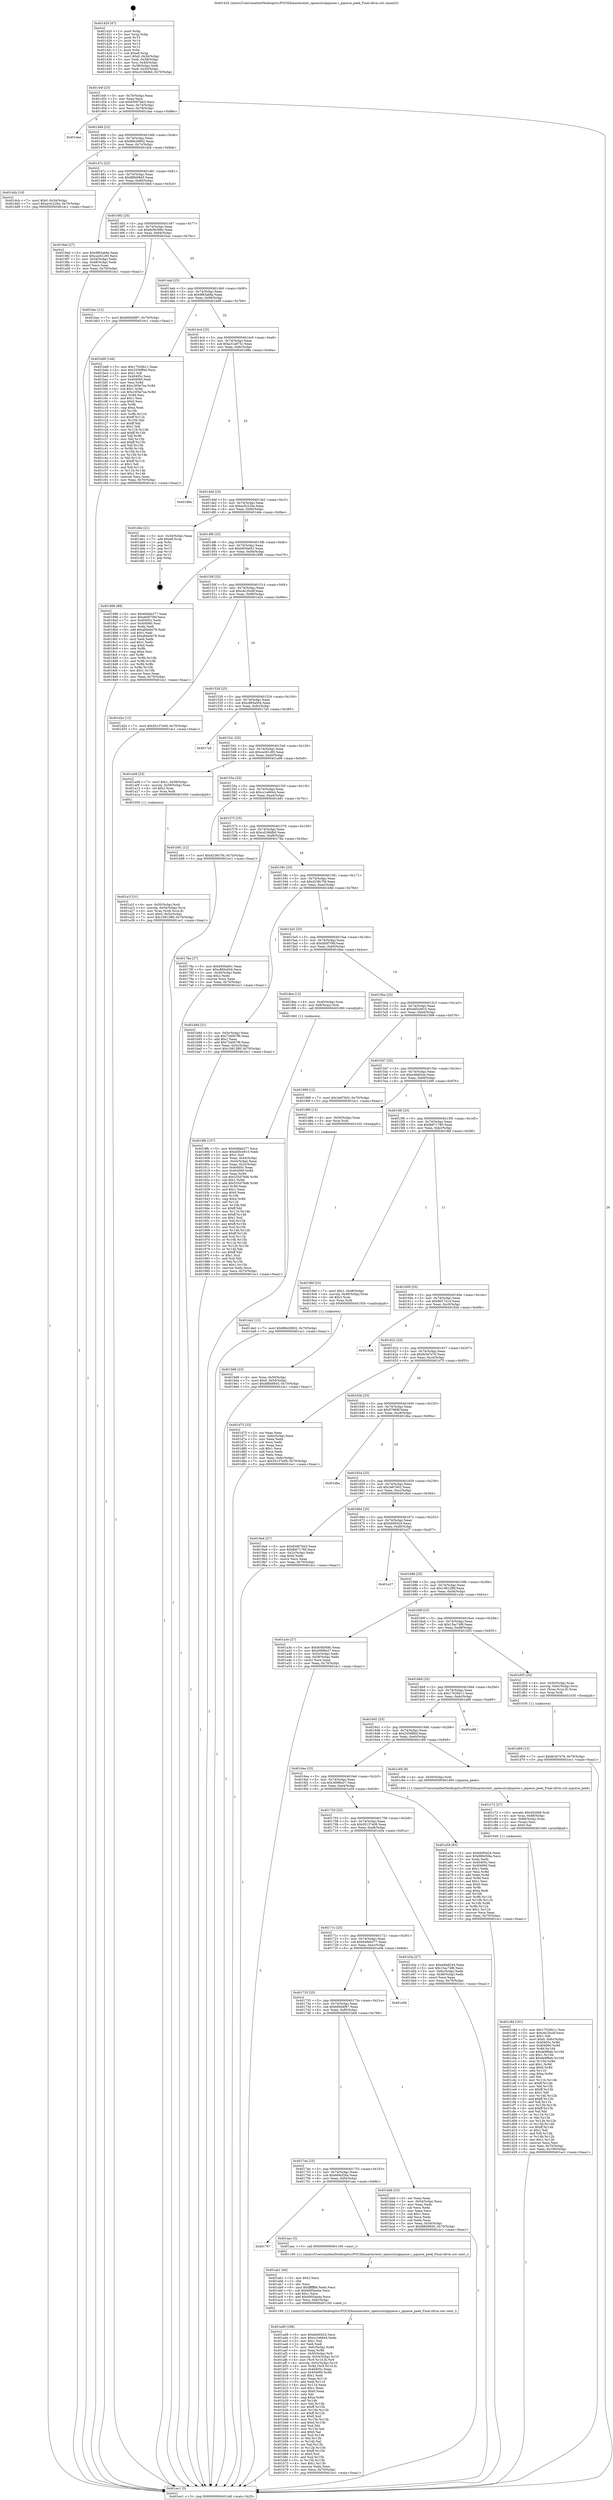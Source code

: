 digraph "0x401420" {
  label = "0x401420 (/mnt/c/Users/mathe/Desktop/tcc/POCII/binaries/extr_opensslsslpqueue.c_pqueue_peek_Final-ollvm.out::main(0))"
  labelloc = "t"
  node[shape=record]

  Entry [label="",width=0.3,height=0.3,shape=circle,fillcolor=black,style=filled]
  "0x40144f" [label="{
     0x40144f [23]\l
     | [instrs]\l
     &nbsp;&nbsp;0x40144f \<+3\>: mov -0x70(%rbp),%eax\l
     &nbsp;&nbsp;0x401452 \<+2\>: mov %eax,%ecx\l
     &nbsp;&nbsp;0x401454 \<+6\>: sub $0x83067bb3,%ecx\l
     &nbsp;&nbsp;0x40145a \<+3\>: mov %eax,-0x74(%rbp)\l
     &nbsp;&nbsp;0x40145d \<+3\>: mov %ecx,-0x78(%rbp)\l
     &nbsp;&nbsp;0x401460 \<+6\>: je 0000000000401dae \<main+0x98e\>\l
  }"]
  "0x401dae" [label="{
     0x401dae\l
  }", style=dashed]
  "0x401466" [label="{
     0x401466 [22]\l
     | [instrs]\l
     &nbsp;&nbsp;0x401466 \<+5\>: jmp 000000000040146b \<main+0x4b\>\l
     &nbsp;&nbsp;0x40146b \<+3\>: mov -0x74(%rbp),%eax\l
     &nbsp;&nbsp;0x40146e \<+5\>: sub $0x86b29602,%eax\l
     &nbsp;&nbsp;0x401473 \<+3\>: mov %eax,-0x7c(%rbp)\l
     &nbsp;&nbsp;0x401476 \<+6\>: je 0000000000401dcb \<main+0x9ab\>\l
  }"]
  Exit [label="",width=0.3,height=0.3,shape=circle,fillcolor=black,style=filled,peripheries=2]
  "0x401dcb" [label="{
     0x401dcb [19]\l
     | [instrs]\l
     &nbsp;&nbsp;0x401dcb \<+7\>: movl $0x0,-0x34(%rbp)\l
     &nbsp;&nbsp;0x401dd2 \<+7\>: movl $0xac0c226a,-0x70(%rbp)\l
     &nbsp;&nbsp;0x401dd9 \<+5\>: jmp 0000000000401ec1 \<main+0xaa1\>\l
  }"]
  "0x40147c" [label="{
     0x40147c [22]\l
     | [instrs]\l
     &nbsp;&nbsp;0x40147c \<+5\>: jmp 0000000000401481 \<main+0x61\>\l
     &nbsp;&nbsp;0x401481 \<+3\>: mov -0x74(%rbp),%eax\l
     &nbsp;&nbsp;0x401484 \<+5\>: sub $0x8f849845,%eax\l
     &nbsp;&nbsp;0x401489 \<+3\>: mov %eax,-0x80(%rbp)\l
     &nbsp;&nbsp;0x40148c \<+6\>: je 00000000004019ed \<main+0x5cd\>\l
  }"]
  "0x401da2" [label="{
     0x401da2 [12]\l
     | [instrs]\l
     &nbsp;&nbsp;0x401da2 \<+7\>: movl $0x86b29602,-0x70(%rbp)\l
     &nbsp;&nbsp;0x401da9 \<+5\>: jmp 0000000000401ec1 \<main+0xaa1\>\l
  }"]
  "0x4019ed" [label="{
     0x4019ed [27]\l
     | [instrs]\l
     &nbsp;&nbsp;0x4019ed \<+5\>: mov $0x9f83ab8a,%eax\l
     &nbsp;&nbsp;0x4019f2 \<+5\>: mov $0xca261c85,%ecx\l
     &nbsp;&nbsp;0x4019f7 \<+3\>: mov -0x54(%rbp),%edx\l
     &nbsp;&nbsp;0x4019fa \<+3\>: cmp -0x48(%rbp),%edx\l
     &nbsp;&nbsp;0x4019fd \<+3\>: cmovl %ecx,%eax\l
     &nbsp;&nbsp;0x401a00 \<+3\>: mov %eax,-0x70(%rbp)\l
     &nbsp;&nbsp;0x401a03 \<+5\>: jmp 0000000000401ec1 \<main+0xaa1\>\l
  }"]
  "0x401492" [label="{
     0x401492 [25]\l
     | [instrs]\l
     &nbsp;&nbsp;0x401492 \<+5\>: jmp 0000000000401497 \<main+0x77\>\l
     &nbsp;&nbsp;0x401497 \<+3\>: mov -0x74(%rbp),%eax\l
     &nbsp;&nbsp;0x40149a \<+5\>: sub $0x9c0b568c,%eax\l
     &nbsp;&nbsp;0x40149f \<+6\>: mov %eax,-0x84(%rbp)\l
     &nbsp;&nbsp;0x4014a5 \<+6\>: je 0000000000401bac \<main+0x78c\>\l
  }"]
  "0x401d69" [label="{
     0x401d69 [12]\l
     | [instrs]\l
     &nbsp;&nbsp;0x401d69 \<+7\>: movl $0xfe3d7e76,-0x70(%rbp)\l
     &nbsp;&nbsp;0x401d70 \<+5\>: jmp 0000000000401ec1 \<main+0xaa1\>\l
  }"]
  "0x401bac" [label="{
     0x401bac [12]\l
     | [instrs]\l
     &nbsp;&nbsp;0x401bac \<+7\>: movl $0x660d4f97,-0x70(%rbp)\l
     &nbsp;&nbsp;0x401bb3 \<+5\>: jmp 0000000000401ec1 \<main+0xaa1\>\l
  }"]
  "0x4014ab" [label="{
     0x4014ab [25]\l
     | [instrs]\l
     &nbsp;&nbsp;0x4014ab \<+5\>: jmp 00000000004014b0 \<main+0x90\>\l
     &nbsp;&nbsp;0x4014b0 \<+3\>: mov -0x74(%rbp),%eax\l
     &nbsp;&nbsp;0x4014b3 \<+5\>: sub $0x9f83ab8a,%eax\l
     &nbsp;&nbsp;0x4014b8 \<+6\>: mov %eax,-0x88(%rbp)\l
     &nbsp;&nbsp;0x4014be \<+6\>: je 0000000000401bd9 \<main+0x7b9\>\l
  }"]
  "0x401c8d" [label="{
     0x401c8d [161]\l
     | [instrs]\l
     &nbsp;&nbsp;0x401c8d \<+5\>: mov $0x17026b11,%esi\l
     &nbsp;&nbsp;0x401c92 \<+5\>: mov $0xc6c20cdf,%ecx\l
     &nbsp;&nbsp;0x401c97 \<+2\>: mov $0x1,%dl\l
     &nbsp;&nbsp;0x401c99 \<+7\>: movl $0x0,-0x6c(%rbp)\l
     &nbsp;&nbsp;0x401ca0 \<+8\>: mov 0x40405c,%r8d\l
     &nbsp;&nbsp;0x401ca8 \<+8\>: mov 0x404060,%r9d\l
     &nbsp;&nbsp;0x401cb0 \<+3\>: mov %r8d,%r10d\l
     &nbsp;&nbsp;0x401cb3 \<+7\>: sub $0xde9f9ab,%r10d\l
     &nbsp;&nbsp;0x401cba \<+4\>: sub $0x1,%r10d\l
     &nbsp;&nbsp;0x401cbe \<+7\>: add $0xde9f9ab,%r10d\l
     &nbsp;&nbsp;0x401cc5 \<+4\>: imul %r10d,%r8d\l
     &nbsp;&nbsp;0x401cc9 \<+4\>: and $0x1,%r8d\l
     &nbsp;&nbsp;0x401ccd \<+4\>: cmp $0x0,%r8d\l
     &nbsp;&nbsp;0x401cd1 \<+4\>: sete %r11b\l
     &nbsp;&nbsp;0x401cd5 \<+4\>: cmp $0xa,%r9d\l
     &nbsp;&nbsp;0x401cd9 \<+3\>: setl %bl\l
     &nbsp;&nbsp;0x401cdc \<+3\>: mov %r11b,%r14b\l
     &nbsp;&nbsp;0x401cdf \<+4\>: xor $0xff,%r14b\l
     &nbsp;&nbsp;0x401ce3 \<+3\>: mov %bl,%r15b\l
     &nbsp;&nbsp;0x401ce6 \<+4\>: xor $0xff,%r15b\l
     &nbsp;&nbsp;0x401cea \<+3\>: xor $0x1,%dl\l
     &nbsp;&nbsp;0x401ced \<+3\>: mov %r14b,%r12b\l
     &nbsp;&nbsp;0x401cf0 \<+4\>: and $0xff,%r12b\l
     &nbsp;&nbsp;0x401cf4 \<+3\>: and %dl,%r11b\l
     &nbsp;&nbsp;0x401cf7 \<+3\>: mov %r15b,%r13b\l
     &nbsp;&nbsp;0x401cfa \<+4\>: and $0xff,%r13b\l
     &nbsp;&nbsp;0x401cfe \<+2\>: and %dl,%bl\l
     &nbsp;&nbsp;0x401d00 \<+3\>: or %r11b,%r12b\l
     &nbsp;&nbsp;0x401d03 \<+3\>: or %bl,%r13b\l
     &nbsp;&nbsp;0x401d06 \<+3\>: xor %r13b,%r12b\l
     &nbsp;&nbsp;0x401d09 \<+3\>: or %r15b,%r14b\l
     &nbsp;&nbsp;0x401d0c \<+4\>: xor $0xff,%r14b\l
     &nbsp;&nbsp;0x401d10 \<+3\>: or $0x1,%dl\l
     &nbsp;&nbsp;0x401d13 \<+3\>: and %dl,%r14b\l
     &nbsp;&nbsp;0x401d16 \<+3\>: or %r14b,%r12b\l
     &nbsp;&nbsp;0x401d19 \<+4\>: test $0x1,%r12b\l
     &nbsp;&nbsp;0x401d1d \<+3\>: cmovne %ecx,%esi\l
     &nbsp;&nbsp;0x401d20 \<+3\>: mov %esi,-0x70(%rbp)\l
     &nbsp;&nbsp;0x401d23 \<+6\>: mov %eax,-0x100(%rbp)\l
     &nbsp;&nbsp;0x401d29 \<+5\>: jmp 0000000000401ec1 \<main+0xaa1\>\l
  }"]
  "0x401bd9" [label="{
     0x401bd9 [144]\l
     | [instrs]\l
     &nbsp;&nbsp;0x401bd9 \<+5\>: mov $0x17026b11,%eax\l
     &nbsp;&nbsp;0x401bde \<+5\>: mov $0x2556ff4d,%ecx\l
     &nbsp;&nbsp;0x401be3 \<+2\>: mov $0x1,%dl\l
     &nbsp;&nbsp;0x401be5 \<+7\>: mov 0x40405c,%esi\l
     &nbsp;&nbsp;0x401bec \<+7\>: mov 0x404060,%edi\l
     &nbsp;&nbsp;0x401bf3 \<+3\>: mov %esi,%r8d\l
     &nbsp;&nbsp;0x401bf6 \<+7\>: add $0xc305e7ea,%r8d\l
     &nbsp;&nbsp;0x401bfd \<+4\>: sub $0x1,%r8d\l
     &nbsp;&nbsp;0x401c01 \<+7\>: sub $0xc305e7ea,%r8d\l
     &nbsp;&nbsp;0x401c08 \<+4\>: imul %r8d,%esi\l
     &nbsp;&nbsp;0x401c0c \<+3\>: and $0x1,%esi\l
     &nbsp;&nbsp;0x401c0f \<+3\>: cmp $0x0,%esi\l
     &nbsp;&nbsp;0x401c12 \<+4\>: sete %r9b\l
     &nbsp;&nbsp;0x401c16 \<+3\>: cmp $0xa,%edi\l
     &nbsp;&nbsp;0x401c19 \<+4\>: setl %r10b\l
     &nbsp;&nbsp;0x401c1d \<+3\>: mov %r9b,%r11b\l
     &nbsp;&nbsp;0x401c20 \<+4\>: xor $0xff,%r11b\l
     &nbsp;&nbsp;0x401c24 \<+3\>: mov %r10b,%bl\l
     &nbsp;&nbsp;0x401c27 \<+3\>: xor $0xff,%bl\l
     &nbsp;&nbsp;0x401c2a \<+3\>: xor $0x1,%dl\l
     &nbsp;&nbsp;0x401c2d \<+3\>: mov %r11b,%r14b\l
     &nbsp;&nbsp;0x401c30 \<+4\>: and $0xff,%r14b\l
     &nbsp;&nbsp;0x401c34 \<+3\>: and %dl,%r9b\l
     &nbsp;&nbsp;0x401c37 \<+3\>: mov %bl,%r15b\l
     &nbsp;&nbsp;0x401c3a \<+4\>: and $0xff,%r15b\l
     &nbsp;&nbsp;0x401c3e \<+3\>: and %dl,%r10b\l
     &nbsp;&nbsp;0x401c41 \<+3\>: or %r9b,%r14b\l
     &nbsp;&nbsp;0x401c44 \<+3\>: or %r10b,%r15b\l
     &nbsp;&nbsp;0x401c47 \<+3\>: xor %r15b,%r14b\l
     &nbsp;&nbsp;0x401c4a \<+3\>: or %bl,%r11b\l
     &nbsp;&nbsp;0x401c4d \<+4\>: xor $0xff,%r11b\l
     &nbsp;&nbsp;0x401c51 \<+3\>: or $0x1,%dl\l
     &nbsp;&nbsp;0x401c54 \<+3\>: and %dl,%r11b\l
     &nbsp;&nbsp;0x401c57 \<+3\>: or %r11b,%r14b\l
     &nbsp;&nbsp;0x401c5a \<+4\>: test $0x1,%r14b\l
     &nbsp;&nbsp;0x401c5e \<+3\>: cmovne %ecx,%eax\l
     &nbsp;&nbsp;0x401c61 \<+3\>: mov %eax,-0x70(%rbp)\l
     &nbsp;&nbsp;0x401c64 \<+5\>: jmp 0000000000401ec1 \<main+0xaa1\>\l
  }"]
  "0x4014c4" [label="{
     0x4014c4 [25]\l
     | [instrs]\l
     &nbsp;&nbsp;0x4014c4 \<+5\>: jmp 00000000004014c9 \<main+0xa9\>\l
     &nbsp;&nbsp;0x4014c9 \<+3\>: mov -0x74(%rbp),%eax\l
     &nbsp;&nbsp;0x4014cc \<+5\>: sub $0xa31a873c,%eax\l
     &nbsp;&nbsp;0x4014d1 \<+6\>: mov %eax,-0x8c(%rbp)\l
     &nbsp;&nbsp;0x4014d7 \<+6\>: je 000000000040188a \<main+0x46a\>\l
  }"]
  "0x401c72" [label="{
     0x401c72 [27]\l
     | [instrs]\l
     &nbsp;&nbsp;0x401c72 \<+10\>: movabs $0x4020b6,%rdi\l
     &nbsp;&nbsp;0x401c7c \<+4\>: mov %rax,-0x68(%rbp)\l
     &nbsp;&nbsp;0x401c80 \<+4\>: mov -0x68(%rbp),%rax\l
     &nbsp;&nbsp;0x401c84 \<+2\>: mov (%rax),%esi\l
     &nbsp;&nbsp;0x401c86 \<+2\>: mov $0x0,%al\l
     &nbsp;&nbsp;0x401c88 \<+5\>: call 0000000000401040 \<printf@plt\>\l
     | [calls]\l
     &nbsp;&nbsp;0x401040 \{1\} (unknown)\l
  }"]
  "0x40188a" [label="{
     0x40188a\l
  }", style=dashed]
  "0x4014dd" [label="{
     0x4014dd [25]\l
     | [instrs]\l
     &nbsp;&nbsp;0x4014dd \<+5\>: jmp 00000000004014e2 \<main+0xc2\>\l
     &nbsp;&nbsp;0x4014e2 \<+3\>: mov -0x74(%rbp),%eax\l
     &nbsp;&nbsp;0x4014e5 \<+5\>: sub $0xac0c226a,%eax\l
     &nbsp;&nbsp;0x4014ea \<+6\>: mov %eax,-0x90(%rbp)\l
     &nbsp;&nbsp;0x4014f0 \<+6\>: je 0000000000401dde \<main+0x9be\>\l
  }"]
  "0x401ad9" [label="{
     0x401ad9 [168]\l
     | [instrs]\l
     &nbsp;&nbsp;0x401ad9 \<+5\>: mov $0xbb00424,%ecx\l
     &nbsp;&nbsp;0x401ade \<+5\>: mov $0xcc1e6644,%edx\l
     &nbsp;&nbsp;0x401ae3 \<+3\>: mov $0x1,%sil\l
     &nbsp;&nbsp;0x401ae6 \<+2\>: xor %edi,%edi\l
     &nbsp;&nbsp;0x401ae8 \<+7\>: mov -0xfc(%rbp),%r8d\l
     &nbsp;&nbsp;0x401aef \<+4\>: imul %eax,%r8d\l
     &nbsp;&nbsp;0x401af3 \<+4\>: mov -0x50(%rbp),%r9\l
     &nbsp;&nbsp;0x401af7 \<+4\>: movslq -0x54(%rbp),%r10\l
     &nbsp;&nbsp;0x401afb \<+4\>: mov (%r9,%r10,8),%r9\l
     &nbsp;&nbsp;0x401aff \<+4\>: movslq -0x5c(%rbp),%r10\l
     &nbsp;&nbsp;0x401b03 \<+4\>: mov %r8d,(%r9,%r10,4)\l
     &nbsp;&nbsp;0x401b07 \<+7\>: mov 0x40405c,%eax\l
     &nbsp;&nbsp;0x401b0e \<+8\>: mov 0x404060,%r8d\l
     &nbsp;&nbsp;0x401b16 \<+3\>: sub $0x1,%edi\l
     &nbsp;&nbsp;0x401b19 \<+3\>: mov %eax,%r11d\l
     &nbsp;&nbsp;0x401b1c \<+3\>: add %edi,%r11d\l
     &nbsp;&nbsp;0x401b1f \<+4\>: imul %r11d,%eax\l
     &nbsp;&nbsp;0x401b23 \<+3\>: and $0x1,%eax\l
     &nbsp;&nbsp;0x401b26 \<+3\>: cmp $0x0,%eax\l
     &nbsp;&nbsp;0x401b29 \<+3\>: sete %bl\l
     &nbsp;&nbsp;0x401b2c \<+4\>: cmp $0xa,%r8d\l
     &nbsp;&nbsp;0x401b30 \<+4\>: setl %r14b\l
     &nbsp;&nbsp;0x401b34 \<+3\>: mov %bl,%r15b\l
     &nbsp;&nbsp;0x401b37 \<+4\>: xor $0xff,%r15b\l
     &nbsp;&nbsp;0x401b3b \<+3\>: mov %r14b,%r12b\l
     &nbsp;&nbsp;0x401b3e \<+4\>: xor $0xff,%r12b\l
     &nbsp;&nbsp;0x401b42 \<+4\>: xor $0x0,%sil\l
     &nbsp;&nbsp;0x401b46 \<+3\>: mov %r15b,%r13b\l
     &nbsp;&nbsp;0x401b49 \<+4\>: and $0x0,%r13b\l
     &nbsp;&nbsp;0x401b4d \<+3\>: and %sil,%bl\l
     &nbsp;&nbsp;0x401b50 \<+3\>: mov %r12b,%al\l
     &nbsp;&nbsp;0x401b53 \<+2\>: and $0x0,%al\l
     &nbsp;&nbsp;0x401b55 \<+3\>: and %sil,%r14b\l
     &nbsp;&nbsp;0x401b58 \<+3\>: or %bl,%r13b\l
     &nbsp;&nbsp;0x401b5b \<+3\>: or %r14b,%al\l
     &nbsp;&nbsp;0x401b5e \<+3\>: xor %al,%r13b\l
     &nbsp;&nbsp;0x401b61 \<+3\>: or %r12b,%r15b\l
     &nbsp;&nbsp;0x401b64 \<+4\>: xor $0xff,%r15b\l
     &nbsp;&nbsp;0x401b68 \<+4\>: or $0x0,%sil\l
     &nbsp;&nbsp;0x401b6c \<+3\>: and %sil,%r15b\l
     &nbsp;&nbsp;0x401b6f \<+3\>: or %r15b,%r13b\l
     &nbsp;&nbsp;0x401b72 \<+4\>: test $0x1,%r13b\l
     &nbsp;&nbsp;0x401b76 \<+3\>: cmovne %edx,%ecx\l
     &nbsp;&nbsp;0x401b79 \<+3\>: mov %ecx,-0x70(%rbp)\l
     &nbsp;&nbsp;0x401b7c \<+5\>: jmp 0000000000401ec1 \<main+0xaa1\>\l
  }"]
  "0x401dde" [label="{
     0x401dde [21]\l
     | [instrs]\l
     &nbsp;&nbsp;0x401dde \<+3\>: mov -0x34(%rbp),%eax\l
     &nbsp;&nbsp;0x401de1 \<+7\>: add $0xe8,%rsp\l
     &nbsp;&nbsp;0x401de8 \<+1\>: pop %rbx\l
     &nbsp;&nbsp;0x401de9 \<+2\>: pop %r12\l
     &nbsp;&nbsp;0x401deb \<+2\>: pop %r13\l
     &nbsp;&nbsp;0x401ded \<+2\>: pop %r14\l
     &nbsp;&nbsp;0x401def \<+2\>: pop %r15\l
     &nbsp;&nbsp;0x401df1 \<+1\>: pop %rbp\l
     &nbsp;&nbsp;0x401df2 \<+1\>: ret\l
  }"]
  "0x4014f6" [label="{
     0x4014f6 [25]\l
     | [instrs]\l
     &nbsp;&nbsp;0x4014f6 \<+5\>: jmp 00000000004014fb \<main+0xdb\>\l
     &nbsp;&nbsp;0x4014fb \<+3\>: mov -0x74(%rbp),%eax\l
     &nbsp;&nbsp;0x4014fe \<+5\>: sub $0xb930af41,%eax\l
     &nbsp;&nbsp;0x401503 \<+6\>: mov %eax,-0x94(%rbp)\l
     &nbsp;&nbsp;0x401509 \<+6\>: je 0000000000401896 \<main+0x476\>\l
  }"]
  "0x401ab1" [label="{
     0x401ab1 [40]\l
     | [instrs]\l
     &nbsp;&nbsp;0x401ab1 \<+5\>: mov $0x2,%ecx\l
     &nbsp;&nbsp;0x401ab6 \<+1\>: cltd\l
     &nbsp;&nbsp;0x401ab7 \<+2\>: idiv %ecx\l
     &nbsp;&nbsp;0x401ab9 \<+6\>: imul $0xfffffffe,%edx,%ecx\l
     &nbsp;&nbsp;0x401abf \<+6\>: sub $0xb905aa4a,%ecx\l
     &nbsp;&nbsp;0x401ac5 \<+3\>: add $0x1,%ecx\l
     &nbsp;&nbsp;0x401ac8 \<+6\>: add $0xb905aa4a,%ecx\l
     &nbsp;&nbsp;0x401ace \<+6\>: mov %ecx,-0xfc(%rbp)\l
     &nbsp;&nbsp;0x401ad4 \<+5\>: call 0000000000401160 \<next_i\>\l
     | [calls]\l
     &nbsp;&nbsp;0x401160 \{1\} (/mnt/c/Users/mathe/Desktop/tcc/POCII/binaries/extr_opensslsslpqueue.c_pqueue_peek_Final-ollvm.out::next_i)\l
  }"]
  "0x401896" [label="{
     0x401896 [88]\l
     | [instrs]\l
     &nbsp;&nbsp;0x401896 \<+5\>: mov $0x646eb277,%eax\l
     &nbsp;&nbsp;0x40189b \<+5\>: mov $0xdb0f706f,%ecx\l
     &nbsp;&nbsp;0x4018a0 \<+7\>: mov 0x40405c,%edx\l
     &nbsp;&nbsp;0x4018a7 \<+7\>: mov 0x404060,%esi\l
     &nbsp;&nbsp;0x4018ae \<+2\>: mov %edx,%edi\l
     &nbsp;&nbsp;0x4018b0 \<+6\>: add $0xa84e0e78,%edi\l
     &nbsp;&nbsp;0x4018b6 \<+3\>: sub $0x1,%edi\l
     &nbsp;&nbsp;0x4018b9 \<+6\>: sub $0xa84e0e78,%edi\l
     &nbsp;&nbsp;0x4018bf \<+3\>: imul %edi,%edx\l
     &nbsp;&nbsp;0x4018c2 \<+3\>: and $0x1,%edx\l
     &nbsp;&nbsp;0x4018c5 \<+3\>: cmp $0x0,%edx\l
     &nbsp;&nbsp;0x4018c8 \<+4\>: sete %r8b\l
     &nbsp;&nbsp;0x4018cc \<+3\>: cmp $0xa,%esi\l
     &nbsp;&nbsp;0x4018cf \<+4\>: setl %r9b\l
     &nbsp;&nbsp;0x4018d3 \<+3\>: mov %r8b,%r10b\l
     &nbsp;&nbsp;0x4018d6 \<+3\>: and %r9b,%r10b\l
     &nbsp;&nbsp;0x4018d9 \<+3\>: xor %r9b,%r8b\l
     &nbsp;&nbsp;0x4018dc \<+3\>: or %r8b,%r10b\l
     &nbsp;&nbsp;0x4018df \<+4\>: test $0x1,%r10b\l
     &nbsp;&nbsp;0x4018e3 \<+3\>: cmovne %ecx,%eax\l
     &nbsp;&nbsp;0x4018e6 \<+3\>: mov %eax,-0x70(%rbp)\l
     &nbsp;&nbsp;0x4018e9 \<+5\>: jmp 0000000000401ec1 \<main+0xaa1\>\l
  }"]
  "0x40150f" [label="{
     0x40150f [25]\l
     | [instrs]\l
     &nbsp;&nbsp;0x40150f \<+5\>: jmp 0000000000401514 \<main+0xf4\>\l
     &nbsp;&nbsp;0x401514 \<+3\>: mov -0x74(%rbp),%eax\l
     &nbsp;&nbsp;0x401517 \<+5\>: sub $0xc6c20cdf,%eax\l
     &nbsp;&nbsp;0x40151c \<+6\>: mov %eax,-0x98(%rbp)\l
     &nbsp;&nbsp;0x401522 \<+6\>: je 0000000000401d2e \<main+0x90e\>\l
  }"]
  "0x401767" [label="{
     0x401767\l
  }", style=dashed]
  "0x401d2e" [label="{
     0x401d2e [12]\l
     | [instrs]\l
     &nbsp;&nbsp;0x401d2e \<+7\>: movl $0x50137e09,-0x70(%rbp)\l
     &nbsp;&nbsp;0x401d35 \<+5\>: jmp 0000000000401ec1 \<main+0xaa1\>\l
  }"]
  "0x401528" [label="{
     0x401528 [25]\l
     | [instrs]\l
     &nbsp;&nbsp;0x401528 \<+5\>: jmp 000000000040152d \<main+0x10d\>\l
     &nbsp;&nbsp;0x40152d \<+3\>: mov -0x74(%rbp),%eax\l
     &nbsp;&nbsp;0x401530 \<+5\>: sub $0xc885a504,%eax\l
     &nbsp;&nbsp;0x401535 \<+6\>: mov %eax,-0x9c(%rbp)\l
     &nbsp;&nbsp;0x40153b \<+6\>: je 00000000004017a5 \<main+0x385\>\l
  }"]
  "0x401aac" [label="{
     0x401aac [5]\l
     | [instrs]\l
     &nbsp;&nbsp;0x401aac \<+5\>: call 0000000000401160 \<next_i\>\l
     | [calls]\l
     &nbsp;&nbsp;0x401160 \{1\} (/mnt/c/Users/mathe/Desktop/tcc/POCII/binaries/extr_opensslsslpqueue.c_pqueue_peek_Final-ollvm.out::next_i)\l
  }"]
  "0x4017a5" [label="{
     0x4017a5\l
  }", style=dashed]
  "0x401541" [label="{
     0x401541 [25]\l
     | [instrs]\l
     &nbsp;&nbsp;0x401541 \<+5\>: jmp 0000000000401546 \<main+0x126\>\l
     &nbsp;&nbsp;0x401546 \<+3\>: mov -0x74(%rbp),%eax\l
     &nbsp;&nbsp;0x401549 \<+5\>: sub $0xca261c85,%eax\l
     &nbsp;&nbsp;0x40154e \<+6\>: mov %eax,-0xa0(%rbp)\l
     &nbsp;&nbsp;0x401554 \<+6\>: je 0000000000401a08 \<main+0x5e8\>\l
  }"]
  "0x40174e" [label="{
     0x40174e [25]\l
     | [instrs]\l
     &nbsp;&nbsp;0x40174e \<+5\>: jmp 0000000000401753 \<main+0x333\>\l
     &nbsp;&nbsp;0x401753 \<+3\>: mov -0x74(%rbp),%eax\l
     &nbsp;&nbsp;0x401756 \<+5\>: sub $0x669cf26a,%eax\l
     &nbsp;&nbsp;0x40175b \<+6\>: mov %eax,-0xf4(%rbp)\l
     &nbsp;&nbsp;0x401761 \<+6\>: je 0000000000401aac \<main+0x68c\>\l
  }"]
  "0x401a08" [label="{
     0x401a08 [23]\l
     | [instrs]\l
     &nbsp;&nbsp;0x401a08 \<+7\>: movl $0x1,-0x58(%rbp)\l
     &nbsp;&nbsp;0x401a0f \<+4\>: movslq -0x58(%rbp),%rax\l
     &nbsp;&nbsp;0x401a13 \<+4\>: shl $0x2,%rax\l
     &nbsp;&nbsp;0x401a17 \<+3\>: mov %rax,%rdi\l
     &nbsp;&nbsp;0x401a1a \<+5\>: call 0000000000401050 \<malloc@plt\>\l
     | [calls]\l
     &nbsp;&nbsp;0x401050 \{1\} (unknown)\l
  }"]
  "0x40155a" [label="{
     0x40155a [25]\l
     | [instrs]\l
     &nbsp;&nbsp;0x40155a \<+5\>: jmp 000000000040155f \<main+0x13f\>\l
     &nbsp;&nbsp;0x40155f \<+3\>: mov -0x74(%rbp),%eax\l
     &nbsp;&nbsp;0x401562 \<+5\>: sub $0xcc1e6644,%eax\l
     &nbsp;&nbsp;0x401567 \<+6\>: mov %eax,-0xa4(%rbp)\l
     &nbsp;&nbsp;0x40156d \<+6\>: je 0000000000401b81 \<main+0x761\>\l
  }"]
  "0x401bb8" [label="{
     0x401bb8 [33]\l
     | [instrs]\l
     &nbsp;&nbsp;0x401bb8 \<+2\>: xor %eax,%eax\l
     &nbsp;&nbsp;0x401bba \<+3\>: mov -0x54(%rbp),%ecx\l
     &nbsp;&nbsp;0x401bbd \<+2\>: mov %eax,%edx\l
     &nbsp;&nbsp;0x401bbf \<+2\>: sub %ecx,%edx\l
     &nbsp;&nbsp;0x401bc1 \<+2\>: mov %eax,%ecx\l
     &nbsp;&nbsp;0x401bc3 \<+3\>: sub $0x1,%ecx\l
     &nbsp;&nbsp;0x401bc6 \<+2\>: add %ecx,%edx\l
     &nbsp;&nbsp;0x401bc8 \<+2\>: sub %edx,%eax\l
     &nbsp;&nbsp;0x401bca \<+3\>: mov %eax,-0x54(%rbp)\l
     &nbsp;&nbsp;0x401bcd \<+7\>: movl $0x8f849845,-0x70(%rbp)\l
     &nbsp;&nbsp;0x401bd4 \<+5\>: jmp 0000000000401ec1 \<main+0xaa1\>\l
  }"]
  "0x401b81" [label="{
     0x401b81 [12]\l
     | [instrs]\l
     &nbsp;&nbsp;0x401b81 \<+7\>: movl $0xd238c7fd,-0x70(%rbp)\l
     &nbsp;&nbsp;0x401b88 \<+5\>: jmp 0000000000401ec1 \<main+0xaa1\>\l
  }"]
  "0x401573" [label="{
     0x401573 [25]\l
     | [instrs]\l
     &nbsp;&nbsp;0x401573 \<+5\>: jmp 0000000000401578 \<main+0x158\>\l
     &nbsp;&nbsp;0x401578 \<+3\>: mov -0x74(%rbp),%eax\l
     &nbsp;&nbsp;0x40157b \<+5\>: sub $0xcd19ddb0,%eax\l
     &nbsp;&nbsp;0x401580 \<+6\>: mov %eax,-0xa8(%rbp)\l
     &nbsp;&nbsp;0x401586 \<+6\>: je 000000000040178a \<main+0x36a\>\l
  }"]
  "0x401735" [label="{
     0x401735 [25]\l
     | [instrs]\l
     &nbsp;&nbsp;0x401735 \<+5\>: jmp 000000000040173a \<main+0x31a\>\l
     &nbsp;&nbsp;0x40173a \<+3\>: mov -0x74(%rbp),%eax\l
     &nbsp;&nbsp;0x40173d \<+5\>: sub $0x660d4f97,%eax\l
     &nbsp;&nbsp;0x401742 \<+6\>: mov %eax,-0xf0(%rbp)\l
     &nbsp;&nbsp;0x401748 \<+6\>: je 0000000000401bb8 \<main+0x798\>\l
  }"]
  "0x40178a" [label="{
     0x40178a [27]\l
     | [instrs]\l
     &nbsp;&nbsp;0x40178a \<+5\>: mov $0xb930af41,%eax\l
     &nbsp;&nbsp;0x40178f \<+5\>: mov $0xc885a504,%ecx\l
     &nbsp;&nbsp;0x401794 \<+3\>: mov -0x30(%rbp),%edx\l
     &nbsp;&nbsp;0x401797 \<+3\>: cmp $0x2,%edx\l
     &nbsp;&nbsp;0x40179a \<+3\>: cmovne %ecx,%eax\l
     &nbsp;&nbsp;0x40179d \<+3\>: mov %eax,-0x70(%rbp)\l
     &nbsp;&nbsp;0x4017a0 \<+5\>: jmp 0000000000401ec1 \<main+0xaa1\>\l
  }"]
  "0x40158c" [label="{
     0x40158c [25]\l
     | [instrs]\l
     &nbsp;&nbsp;0x40158c \<+5\>: jmp 0000000000401591 \<main+0x171\>\l
     &nbsp;&nbsp;0x401591 \<+3\>: mov -0x74(%rbp),%eax\l
     &nbsp;&nbsp;0x401594 \<+5\>: sub $0xd238c7fd,%eax\l
     &nbsp;&nbsp;0x401599 \<+6\>: mov %eax,-0xac(%rbp)\l
     &nbsp;&nbsp;0x40159f \<+6\>: je 0000000000401b8d \<main+0x76d\>\l
  }"]
  "0x401ec1" [label="{
     0x401ec1 [5]\l
     | [instrs]\l
     &nbsp;&nbsp;0x401ec1 \<+5\>: jmp 000000000040144f \<main+0x2f\>\l
  }"]
  "0x401420" [label="{
     0x401420 [47]\l
     | [instrs]\l
     &nbsp;&nbsp;0x401420 \<+1\>: push %rbp\l
     &nbsp;&nbsp;0x401421 \<+3\>: mov %rsp,%rbp\l
     &nbsp;&nbsp;0x401424 \<+2\>: push %r15\l
     &nbsp;&nbsp;0x401426 \<+2\>: push %r14\l
     &nbsp;&nbsp;0x401428 \<+2\>: push %r13\l
     &nbsp;&nbsp;0x40142a \<+2\>: push %r12\l
     &nbsp;&nbsp;0x40142c \<+1\>: push %rbx\l
     &nbsp;&nbsp;0x40142d \<+7\>: sub $0xe8,%rsp\l
     &nbsp;&nbsp;0x401434 \<+7\>: movl $0x0,-0x34(%rbp)\l
     &nbsp;&nbsp;0x40143b \<+3\>: mov %edi,-0x38(%rbp)\l
     &nbsp;&nbsp;0x40143e \<+4\>: mov %rsi,-0x40(%rbp)\l
     &nbsp;&nbsp;0x401442 \<+3\>: mov -0x38(%rbp),%edi\l
     &nbsp;&nbsp;0x401445 \<+3\>: mov %edi,-0x30(%rbp)\l
     &nbsp;&nbsp;0x401448 \<+7\>: movl $0xcd19ddb0,-0x70(%rbp)\l
  }"]
  "0x401e0b" [label="{
     0x401e0b\l
  }", style=dashed]
  "0x401b8d" [label="{
     0x401b8d [31]\l
     | [instrs]\l
     &nbsp;&nbsp;0x401b8d \<+3\>: mov -0x5c(%rbp),%eax\l
     &nbsp;&nbsp;0x401b90 \<+5\>: sub $0x7240b7f6,%eax\l
     &nbsp;&nbsp;0x401b95 \<+3\>: add $0x1,%eax\l
     &nbsp;&nbsp;0x401b98 \<+5\>: add $0x7240b7f6,%eax\l
     &nbsp;&nbsp;0x401b9d \<+3\>: mov %eax,-0x5c(%rbp)\l
     &nbsp;&nbsp;0x401ba0 \<+7\>: movl $0x10812f6f,-0x70(%rbp)\l
     &nbsp;&nbsp;0x401ba7 \<+5\>: jmp 0000000000401ec1 \<main+0xaa1\>\l
  }"]
  "0x4015a5" [label="{
     0x4015a5 [25]\l
     | [instrs]\l
     &nbsp;&nbsp;0x4015a5 \<+5\>: jmp 00000000004015aa \<main+0x18a\>\l
     &nbsp;&nbsp;0x4015aa \<+3\>: mov -0x74(%rbp),%eax\l
     &nbsp;&nbsp;0x4015ad \<+5\>: sub $0xdb0f706f,%eax\l
     &nbsp;&nbsp;0x4015b2 \<+6\>: mov %eax,-0xb0(%rbp)\l
     &nbsp;&nbsp;0x4015b8 \<+6\>: je 00000000004018ee \<main+0x4ce\>\l
  }"]
  "0x40171c" [label="{
     0x40171c [25]\l
     | [instrs]\l
     &nbsp;&nbsp;0x40171c \<+5\>: jmp 0000000000401721 \<main+0x301\>\l
     &nbsp;&nbsp;0x401721 \<+3\>: mov -0x74(%rbp),%eax\l
     &nbsp;&nbsp;0x401724 \<+5\>: sub $0x646eb277,%eax\l
     &nbsp;&nbsp;0x401729 \<+6\>: mov %eax,-0xec(%rbp)\l
     &nbsp;&nbsp;0x40172f \<+6\>: je 0000000000401e0b \<main+0x9eb\>\l
  }"]
  "0x4018ee" [label="{
     0x4018ee [13]\l
     | [instrs]\l
     &nbsp;&nbsp;0x4018ee \<+4\>: mov -0x40(%rbp),%rax\l
     &nbsp;&nbsp;0x4018f2 \<+4\>: mov 0x8(%rax),%rdi\l
     &nbsp;&nbsp;0x4018f6 \<+5\>: call 0000000000401060 \<atoi@plt\>\l
     | [calls]\l
     &nbsp;&nbsp;0x401060 \{1\} (unknown)\l
  }"]
  "0x4015be" [label="{
     0x4015be [25]\l
     | [instrs]\l
     &nbsp;&nbsp;0x4015be \<+5\>: jmp 00000000004015c3 \<main+0x1a3\>\l
     &nbsp;&nbsp;0x4015c3 \<+3\>: mov -0x74(%rbp),%eax\l
     &nbsp;&nbsp;0x4015c6 \<+5\>: sub $0xdd5ce910,%eax\l
     &nbsp;&nbsp;0x4015cb \<+6\>: mov %eax,-0xb4(%rbp)\l
     &nbsp;&nbsp;0x4015d1 \<+6\>: je 0000000000401998 \<main+0x578\>\l
  }"]
  "0x4018fb" [label="{
     0x4018fb [157]\l
     | [instrs]\l
     &nbsp;&nbsp;0x4018fb \<+5\>: mov $0x646eb277,%ecx\l
     &nbsp;&nbsp;0x401900 \<+5\>: mov $0xdd5ce910,%edx\l
     &nbsp;&nbsp;0x401905 \<+3\>: mov $0x1,%sil\l
     &nbsp;&nbsp;0x401908 \<+3\>: mov %eax,-0x44(%rbp)\l
     &nbsp;&nbsp;0x40190b \<+3\>: mov -0x44(%rbp),%eax\l
     &nbsp;&nbsp;0x40190e \<+3\>: mov %eax,-0x2c(%rbp)\l
     &nbsp;&nbsp;0x401911 \<+7\>: mov 0x40405c,%eax\l
     &nbsp;&nbsp;0x401918 \<+8\>: mov 0x404060,%r8d\l
     &nbsp;&nbsp;0x401920 \<+3\>: mov %eax,%r9d\l
     &nbsp;&nbsp;0x401923 \<+7\>: sub $0x535d76d6,%r9d\l
     &nbsp;&nbsp;0x40192a \<+4\>: sub $0x1,%r9d\l
     &nbsp;&nbsp;0x40192e \<+7\>: add $0x535d76d6,%r9d\l
     &nbsp;&nbsp;0x401935 \<+4\>: imul %r9d,%eax\l
     &nbsp;&nbsp;0x401939 \<+3\>: and $0x1,%eax\l
     &nbsp;&nbsp;0x40193c \<+3\>: cmp $0x0,%eax\l
     &nbsp;&nbsp;0x40193f \<+4\>: sete %r10b\l
     &nbsp;&nbsp;0x401943 \<+4\>: cmp $0xa,%r8d\l
     &nbsp;&nbsp;0x401947 \<+4\>: setl %r11b\l
     &nbsp;&nbsp;0x40194b \<+3\>: mov %r10b,%bl\l
     &nbsp;&nbsp;0x40194e \<+3\>: xor $0xff,%bl\l
     &nbsp;&nbsp;0x401951 \<+3\>: mov %r11b,%r14b\l
     &nbsp;&nbsp;0x401954 \<+4\>: xor $0xff,%r14b\l
     &nbsp;&nbsp;0x401958 \<+4\>: xor $0x1,%sil\l
     &nbsp;&nbsp;0x40195c \<+3\>: mov %bl,%r15b\l
     &nbsp;&nbsp;0x40195f \<+4\>: and $0xff,%r15b\l
     &nbsp;&nbsp;0x401963 \<+3\>: and %sil,%r10b\l
     &nbsp;&nbsp;0x401966 \<+3\>: mov %r14b,%r12b\l
     &nbsp;&nbsp;0x401969 \<+4\>: and $0xff,%r12b\l
     &nbsp;&nbsp;0x40196d \<+3\>: and %sil,%r11b\l
     &nbsp;&nbsp;0x401970 \<+3\>: or %r10b,%r15b\l
     &nbsp;&nbsp;0x401973 \<+3\>: or %r11b,%r12b\l
     &nbsp;&nbsp;0x401976 \<+3\>: xor %r12b,%r15b\l
     &nbsp;&nbsp;0x401979 \<+3\>: or %r14b,%bl\l
     &nbsp;&nbsp;0x40197c \<+3\>: xor $0xff,%bl\l
     &nbsp;&nbsp;0x40197f \<+4\>: or $0x1,%sil\l
     &nbsp;&nbsp;0x401983 \<+3\>: and %sil,%bl\l
     &nbsp;&nbsp;0x401986 \<+3\>: or %bl,%r15b\l
     &nbsp;&nbsp;0x401989 \<+4\>: test $0x1,%r15b\l
     &nbsp;&nbsp;0x40198d \<+3\>: cmovne %edx,%ecx\l
     &nbsp;&nbsp;0x401990 \<+3\>: mov %ecx,-0x70(%rbp)\l
     &nbsp;&nbsp;0x401993 \<+5\>: jmp 0000000000401ec1 \<main+0xaa1\>\l
  }"]
  "0x401d3a" [label="{
     0x401d3a [27]\l
     | [instrs]\l
     &nbsp;&nbsp;0x401d3a \<+5\>: mov $0xe4fa8244,%eax\l
     &nbsp;&nbsp;0x401d3f \<+5\>: mov $0x15ac74f6,%ecx\l
     &nbsp;&nbsp;0x401d44 \<+3\>: mov -0x6c(%rbp),%edx\l
     &nbsp;&nbsp;0x401d47 \<+3\>: cmp -0x48(%rbp),%edx\l
     &nbsp;&nbsp;0x401d4a \<+3\>: cmovl %ecx,%eax\l
     &nbsp;&nbsp;0x401d4d \<+3\>: mov %eax,-0x70(%rbp)\l
     &nbsp;&nbsp;0x401d50 \<+5\>: jmp 0000000000401ec1 \<main+0xaa1\>\l
  }"]
  "0x401998" [label="{
     0x401998 [12]\l
     | [instrs]\l
     &nbsp;&nbsp;0x401998 \<+7\>: movl $0x3e67602,-0x70(%rbp)\l
     &nbsp;&nbsp;0x40199f \<+5\>: jmp 0000000000401ec1 \<main+0xaa1\>\l
  }"]
  "0x4015d7" [label="{
     0x4015d7 [25]\l
     | [instrs]\l
     &nbsp;&nbsp;0x4015d7 \<+5\>: jmp 00000000004015dc \<main+0x1bc\>\l
     &nbsp;&nbsp;0x4015dc \<+3\>: mov -0x74(%rbp),%eax\l
     &nbsp;&nbsp;0x4015df \<+5\>: sub $0xe4fa8244,%eax\l
     &nbsp;&nbsp;0x4015e4 \<+6\>: mov %eax,-0xb8(%rbp)\l
     &nbsp;&nbsp;0x4015ea \<+6\>: je 0000000000401d96 \<main+0x976\>\l
  }"]
  "0x401703" [label="{
     0x401703 [25]\l
     | [instrs]\l
     &nbsp;&nbsp;0x401703 \<+5\>: jmp 0000000000401708 \<main+0x2e8\>\l
     &nbsp;&nbsp;0x401708 \<+3\>: mov -0x74(%rbp),%eax\l
     &nbsp;&nbsp;0x40170b \<+5\>: sub $0x50137e09,%eax\l
     &nbsp;&nbsp;0x401710 \<+6\>: mov %eax,-0xe8(%rbp)\l
     &nbsp;&nbsp;0x401716 \<+6\>: je 0000000000401d3a \<main+0x91a\>\l
  }"]
  "0x401d96" [label="{
     0x401d96 [12]\l
     | [instrs]\l
     &nbsp;&nbsp;0x401d96 \<+4\>: mov -0x50(%rbp),%rax\l
     &nbsp;&nbsp;0x401d9a \<+3\>: mov %rax,%rdi\l
     &nbsp;&nbsp;0x401d9d \<+5\>: call 0000000000401030 \<free@plt\>\l
     | [calls]\l
     &nbsp;&nbsp;0x401030 \{1\} (unknown)\l
  }"]
  "0x4015f0" [label="{
     0x4015f0 [25]\l
     | [instrs]\l
     &nbsp;&nbsp;0x4015f0 \<+5\>: jmp 00000000004015f5 \<main+0x1d5\>\l
     &nbsp;&nbsp;0x4015f5 \<+3\>: mov -0x74(%rbp),%eax\l
     &nbsp;&nbsp;0x4015f8 \<+5\>: sub $0xfb671780,%eax\l
     &nbsp;&nbsp;0x4015fd \<+6\>: mov %eax,-0xbc(%rbp)\l
     &nbsp;&nbsp;0x401603 \<+6\>: je 00000000004019bf \<main+0x59f\>\l
  }"]
  "0x401a59" [label="{
     0x401a59 [83]\l
     | [instrs]\l
     &nbsp;&nbsp;0x401a59 \<+5\>: mov $0xbb00424,%eax\l
     &nbsp;&nbsp;0x401a5e \<+5\>: mov $0x669cf26a,%ecx\l
     &nbsp;&nbsp;0x401a63 \<+2\>: xor %edx,%edx\l
     &nbsp;&nbsp;0x401a65 \<+7\>: mov 0x40405c,%esi\l
     &nbsp;&nbsp;0x401a6c \<+7\>: mov 0x404060,%edi\l
     &nbsp;&nbsp;0x401a73 \<+3\>: sub $0x1,%edx\l
     &nbsp;&nbsp;0x401a76 \<+3\>: mov %esi,%r8d\l
     &nbsp;&nbsp;0x401a79 \<+3\>: add %edx,%r8d\l
     &nbsp;&nbsp;0x401a7c \<+4\>: imul %r8d,%esi\l
     &nbsp;&nbsp;0x401a80 \<+3\>: and $0x1,%esi\l
     &nbsp;&nbsp;0x401a83 \<+3\>: cmp $0x0,%esi\l
     &nbsp;&nbsp;0x401a86 \<+4\>: sete %r9b\l
     &nbsp;&nbsp;0x401a8a \<+3\>: cmp $0xa,%edi\l
     &nbsp;&nbsp;0x401a8d \<+4\>: setl %r10b\l
     &nbsp;&nbsp;0x401a91 \<+3\>: mov %r9b,%r11b\l
     &nbsp;&nbsp;0x401a94 \<+3\>: and %r10b,%r11b\l
     &nbsp;&nbsp;0x401a97 \<+3\>: xor %r10b,%r9b\l
     &nbsp;&nbsp;0x401a9a \<+3\>: or %r9b,%r11b\l
     &nbsp;&nbsp;0x401a9d \<+4\>: test $0x1,%r11b\l
     &nbsp;&nbsp;0x401aa1 \<+3\>: cmovne %ecx,%eax\l
     &nbsp;&nbsp;0x401aa4 \<+3\>: mov %eax,-0x70(%rbp)\l
     &nbsp;&nbsp;0x401aa7 \<+5\>: jmp 0000000000401ec1 \<main+0xaa1\>\l
  }"]
  "0x4019bf" [label="{
     0x4019bf [23]\l
     | [instrs]\l
     &nbsp;&nbsp;0x4019bf \<+7\>: movl $0x1,-0x48(%rbp)\l
     &nbsp;&nbsp;0x4019c6 \<+4\>: movslq -0x48(%rbp),%rax\l
     &nbsp;&nbsp;0x4019ca \<+4\>: shl $0x3,%rax\l
     &nbsp;&nbsp;0x4019ce \<+3\>: mov %rax,%rdi\l
     &nbsp;&nbsp;0x4019d1 \<+5\>: call 0000000000401050 \<malloc@plt\>\l
     | [calls]\l
     &nbsp;&nbsp;0x401050 \{1\} (unknown)\l
  }"]
  "0x401609" [label="{
     0x401609 [25]\l
     | [instrs]\l
     &nbsp;&nbsp;0x401609 \<+5\>: jmp 000000000040160e \<main+0x1ee\>\l
     &nbsp;&nbsp;0x40160e \<+3\>: mov -0x74(%rbp),%eax\l
     &nbsp;&nbsp;0x401611 \<+5\>: sub $0xfbf17414,%eax\l
     &nbsp;&nbsp;0x401616 \<+6\>: mov %eax,-0xc0(%rbp)\l
     &nbsp;&nbsp;0x40161c \<+6\>: je 000000000040182b \<main+0x40b\>\l
  }"]
  "0x4016ea" [label="{
     0x4016ea [25]\l
     | [instrs]\l
     &nbsp;&nbsp;0x4016ea \<+5\>: jmp 00000000004016ef \<main+0x2cf\>\l
     &nbsp;&nbsp;0x4016ef \<+3\>: mov -0x74(%rbp),%eax\l
     &nbsp;&nbsp;0x4016f2 \<+5\>: sub $0x300f6e27,%eax\l
     &nbsp;&nbsp;0x4016f7 \<+6\>: mov %eax,-0xe4(%rbp)\l
     &nbsp;&nbsp;0x4016fd \<+6\>: je 0000000000401a59 \<main+0x639\>\l
  }"]
  "0x40182b" [label="{
     0x40182b\l
  }", style=dashed]
  "0x401622" [label="{
     0x401622 [25]\l
     | [instrs]\l
     &nbsp;&nbsp;0x401622 \<+5\>: jmp 0000000000401627 \<main+0x207\>\l
     &nbsp;&nbsp;0x401627 \<+3\>: mov -0x74(%rbp),%eax\l
     &nbsp;&nbsp;0x40162a \<+5\>: sub $0xfe3d7e76,%eax\l
     &nbsp;&nbsp;0x40162f \<+6\>: mov %eax,-0xc4(%rbp)\l
     &nbsp;&nbsp;0x401635 \<+6\>: je 0000000000401d75 \<main+0x955\>\l
  }"]
  "0x401c69" [label="{
     0x401c69 [9]\l
     | [instrs]\l
     &nbsp;&nbsp;0x401c69 \<+4\>: mov -0x50(%rbp),%rdi\l
     &nbsp;&nbsp;0x401c6d \<+5\>: call 0000000000401400 \<pqueue_peek\>\l
     | [calls]\l
     &nbsp;&nbsp;0x401400 \{1\} (/mnt/c/Users/mathe/Desktop/tcc/POCII/binaries/extr_opensslsslpqueue.c_pqueue_peek_Final-ollvm.out::pqueue_peek)\l
  }"]
  "0x401d75" [label="{
     0x401d75 [33]\l
     | [instrs]\l
     &nbsp;&nbsp;0x401d75 \<+2\>: xor %eax,%eax\l
     &nbsp;&nbsp;0x401d77 \<+3\>: mov -0x6c(%rbp),%ecx\l
     &nbsp;&nbsp;0x401d7a \<+2\>: mov %eax,%edx\l
     &nbsp;&nbsp;0x401d7c \<+2\>: sub %ecx,%edx\l
     &nbsp;&nbsp;0x401d7e \<+2\>: mov %eax,%ecx\l
     &nbsp;&nbsp;0x401d80 \<+3\>: sub $0x1,%ecx\l
     &nbsp;&nbsp;0x401d83 \<+2\>: add %ecx,%edx\l
     &nbsp;&nbsp;0x401d85 \<+2\>: sub %edx,%eax\l
     &nbsp;&nbsp;0x401d87 \<+3\>: mov %eax,-0x6c(%rbp)\l
     &nbsp;&nbsp;0x401d8a \<+7\>: movl $0x50137e09,-0x70(%rbp)\l
     &nbsp;&nbsp;0x401d91 \<+5\>: jmp 0000000000401ec1 \<main+0xaa1\>\l
  }"]
  "0x40163b" [label="{
     0x40163b [25]\l
     | [instrs]\l
     &nbsp;&nbsp;0x40163b \<+5\>: jmp 0000000000401640 \<main+0x220\>\l
     &nbsp;&nbsp;0x401640 \<+3\>: mov -0x74(%rbp),%eax\l
     &nbsp;&nbsp;0x401643 \<+5\>: sub $0x97969f,%eax\l
     &nbsp;&nbsp;0x401648 \<+6\>: mov %eax,-0xc8(%rbp)\l
     &nbsp;&nbsp;0x40164e \<+6\>: je 0000000000401dba \<main+0x99a\>\l
  }"]
  "0x4016d1" [label="{
     0x4016d1 [25]\l
     | [instrs]\l
     &nbsp;&nbsp;0x4016d1 \<+5\>: jmp 00000000004016d6 \<main+0x2b6\>\l
     &nbsp;&nbsp;0x4016d6 \<+3\>: mov -0x74(%rbp),%eax\l
     &nbsp;&nbsp;0x4016d9 \<+5\>: sub $0x2556ff4d,%eax\l
     &nbsp;&nbsp;0x4016de \<+6\>: mov %eax,-0xe0(%rbp)\l
     &nbsp;&nbsp;0x4016e4 \<+6\>: je 0000000000401c69 \<main+0x849\>\l
  }"]
  "0x401dba" [label="{
     0x401dba\l
  }", style=dashed]
  "0x401654" [label="{
     0x401654 [25]\l
     | [instrs]\l
     &nbsp;&nbsp;0x401654 \<+5\>: jmp 0000000000401659 \<main+0x239\>\l
     &nbsp;&nbsp;0x401659 \<+3\>: mov -0x74(%rbp),%eax\l
     &nbsp;&nbsp;0x40165c \<+5\>: sub $0x3e67602,%eax\l
     &nbsp;&nbsp;0x401661 \<+6\>: mov %eax,-0xcc(%rbp)\l
     &nbsp;&nbsp;0x401667 \<+6\>: je 00000000004019a4 \<main+0x584\>\l
  }"]
  "0x401e89" [label="{
     0x401e89\l
  }", style=dashed]
  "0x4019a4" [label="{
     0x4019a4 [27]\l
     | [instrs]\l
     &nbsp;&nbsp;0x4019a4 \<+5\>: mov $0x83067bb3,%eax\l
     &nbsp;&nbsp;0x4019a9 \<+5\>: mov $0xfb671780,%ecx\l
     &nbsp;&nbsp;0x4019ae \<+3\>: mov -0x2c(%rbp),%edx\l
     &nbsp;&nbsp;0x4019b1 \<+3\>: cmp $0x0,%edx\l
     &nbsp;&nbsp;0x4019b4 \<+3\>: cmove %ecx,%eax\l
     &nbsp;&nbsp;0x4019b7 \<+3\>: mov %eax,-0x70(%rbp)\l
     &nbsp;&nbsp;0x4019ba \<+5\>: jmp 0000000000401ec1 \<main+0xaa1\>\l
  }"]
  "0x40166d" [label="{
     0x40166d [25]\l
     | [instrs]\l
     &nbsp;&nbsp;0x40166d \<+5\>: jmp 0000000000401672 \<main+0x252\>\l
     &nbsp;&nbsp;0x401672 \<+3\>: mov -0x74(%rbp),%eax\l
     &nbsp;&nbsp;0x401675 \<+5\>: sub $0xbb00424,%eax\l
     &nbsp;&nbsp;0x40167a \<+6\>: mov %eax,-0xd0(%rbp)\l
     &nbsp;&nbsp;0x401680 \<+6\>: je 0000000000401e27 \<main+0xa07\>\l
  }"]
  "0x4019d6" [label="{
     0x4019d6 [23]\l
     | [instrs]\l
     &nbsp;&nbsp;0x4019d6 \<+4\>: mov %rax,-0x50(%rbp)\l
     &nbsp;&nbsp;0x4019da \<+7\>: movl $0x0,-0x54(%rbp)\l
     &nbsp;&nbsp;0x4019e1 \<+7\>: movl $0x8f849845,-0x70(%rbp)\l
     &nbsp;&nbsp;0x4019e8 \<+5\>: jmp 0000000000401ec1 \<main+0xaa1\>\l
  }"]
  "0x401a1f" [label="{
     0x401a1f [31]\l
     | [instrs]\l
     &nbsp;&nbsp;0x401a1f \<+4\>: mov -0x50(%rbp),%rdi\l
     &nbsp;&nbsp;0x401a23 \<+4\>: movslq -0x54(%rbp),%rcx\l
     &nbsp;&nbsp;0x401a27 \<+4\>: mov %rax,(%rdi,%rcx,8)\l
     &nbsp;&nbsp;0x401a2b \<+7\>: movl $0x0,-0x5c(%rbp)\l
     &nbsp;&nbsp;0x401a32 \<+7\>: movl $0x10812f6f,-0x70(%rbp)\l
     &nbsp;&nbsp;0x401a39 \<+5\>: jmp 0000000000401ec1 \<main+0xaa1\>\l
  }"]
  "0x4016b8" [label="{
     0x4016b8 [25]\l
     | [instrs]\l
     &nbsp;&nbsp;0x4016b8 \<+5\>: jmp 00000000004016bd \<main+0x29d\>\l
     &nbsp;&nbsp;0x4016bd \<+3\>: mov -0x74(%rbp),%eax\l
     &nbsp;&nbsp;0x4016c0 \<+5\>: sub $0x17026b11,%eax\l
     &nbsp;&nbsp;0x4016c5 \<+6\>: mov %eax,-0xdc(%rbp)\l
     &nbsp;&nbsp;0x4016cb \<+6\>: je 0000000000401e89 \<main+0xa69\>\l
  }"]
  "0x401e27" [label="{
     0x401e27\l
  }", style=dashed]
  "0x401686" [label="{
     0x401686 [25]\l
     | [instrs]\l
     &nbsp;&nbsp;0x401686 \<+5\>: jmp 000000000040168b \<main+0x26b\>\l
     &nbsp;&nbsp;0x40168b \<+3\>: mov -0x74(%rbp),%eax\l
     &nbsp;&nbsp;0x40168e \<+5\>: sub $0x10812f6f,%eax\l
     &nbsp;&nbsp;0x401693 \<+6\>: mov %eax,-0xd4(%rbp)\l
     &nbsp;&nbsp;0x401699 \<+6\>: je 0000000000401a3e \<main+0x61e\>\l
  }"]
  "0x401d55" [label="{
     0x401d55 [20]\l
     | [instrs]\l
     &nbsp;&nbsp;0x401d55 \<+4\>: mov -0x50(%rbp),%rax\l
     &nbsp;&nbsp;0x401d59 \<+4\>: movslq -0x6c(%rbp),%rcx\l
     &nbsp;&nbsp;0x401d5d \<+4\>: mov (%rax,%rcx,8),%rax\l
     &nbsp;&nbsp;0x401d61 \<+3\>: mov %rax,%rdi\l
     &nbsp;&nbsp;0x401d64 \<+5\>: call 0000000000401030 \<free@plt\>\l
     | [calls]\l
     &nbsp;&nbsp;0x401030 \{1\} (unknown)\l
  }"]
  "0x401a3e" [label="{
     0x401a3e [27]\l
     | [instrs]\l
     &nbsp;&nbsp;0x401a3e \<+5\>: mov $0x9c0b568c,%eax\l
     &nbsp;&nbsp;0x401a43 \<+5\>: mov $0x300f6e27,%ecx\l
     &nbsp;&nbsp;0x401a48 \<+3\>: mov -0x5c(%rbp),%edx\l
     &nbsp;&nbsp;0x401a4b \<+3\>: cmp -0x58(%rbp),%edx\l
     &nbsp;&nbsp;0x401a4e \<+3\>: cmovl %ecx,%eax\l
     &nbsp;&nbsp;0x401a51 \<+3\>: mov %eax,-0x70(%rbp)\l
     &nbsp;&nbsp;0x401a54 \<+5\>: jmp 0000000000401ec1 \<main+0xaa1\>\l
  }"]
  "0x40169f" [label="{
     0x40169f [25]\l
     | [instrs]\l
     &nbsp;&nbsp;0x40169f \<+5\>: jmp 00000000004016a4 \<main+0x284\>\l
     &nbsp;&nbsp;0x4016a4 \<+3\>: mov -0x74(%rbp),%eax\l
     &nbsp;&nbsp;0x4016a7 \<+5\>: sub $0x15ac74f6,%eax\l
     &nbsp;&nbsp;0x4016ac \<+6\>: mov %eax,-0xd8(%rbp)\l
     &nbsp;&nbsp;0x4016b2 \<+6\>: je 0000000000401d55 \<main+0x935\>\l
  }"]
  Entry -> "0x401420" [label=" 1"]
  "0x40144f" -> "0x401dae" [label=" 0"]
  "0x40144f" -> "0x401466" [label=" 27"]
  "0x401dde" -> Exit [label=" 1"]
  "0x401466" -> "0x401dcb" [label=" 1"]
  "0x401466" -> "0x40147c" [label=" 26"]
  "0x401dcb" -> "0x401ec1" [label=" 1"]
  "0x40147c" -> "0x4019ed" [label=" 2"]
  "0x40147c" -> "0x401492" [label=" 24"]
  "0x401da2" -> "0x401ec1" [label=" 1"]
  "0x401492" -> "0x401bac" [label=" 1"]
  "0x401492" -> "0x4014ab" [label=" 23"]
  "0x401d96" -> "0x401da2" [label=" 1"]
  "0x4014ab" -> "0x401bd9" [label=" 1"]
  "0x4014ab" -> "0x4014c4" [label=" 22"]
  "0x401d75" -> "0x401ec1" [label=" 1"]
  "0x4014c4" -> "0x40188a" [label=" 0"]
  "0x4014c4" -> "0x4014dd" [label=" 22"]
  "0x401d69" -> "0x401ec1" [label=" 1"]
  "0x4014dd" -> "0x401dde" [label=" 1"]
  "0x4014dd" -> "0x4014f6" [label=" 21"]
  "0x401d55" -> "0x401d69" [label=" 1"]
  "0x4014f6" -> "0x401896" [label=" 1"]
  "0x4014f6" -> "0x40150f" [label=" 20"]
  "0x401d3a" -> "0x401ec1" [label=" 2"]
  "0x40150f" -> "0x401d2e" [label=" 1"]
  "0x40150f" -> "0x401528" [label=" 19"]
  "0x401d2e" -> "0x401ec1" [label=" 1"]
  "0x401528" -> "0x4017a5" [label=" 0"]
  "0x401528" -> "0x401541" [label=" 19"]
  "0x401c8d" -> "0x401ec1" [label=" 1"]
  "0x401541" -> "0x401a08" [label=" 1"]
  "0x401541" -> "0x40155a" [label=" 18"]
  "0x401c69" -> "0x401c72" [label=" 1"]
  "0x40155a" -> "0x401b81" [label=" 1"]
  "0x40155a" -> "0x401573" [label=" 17"]
  "0x401bd9" -> "0x401ec1" [label=" 1"]
  "0x401573" -> "0x40178a" [label=" 1"]
  "0x401573" -> "0x40158c" [label=" 16"]
  "0x40178a" -> "0x401ec1" [label=" 1"]
  "0x401420" -> "0x40144f" [label=" 1"]
  "0x401ec1" -> "0x40144f" [label=" 26"]
  "0x401896" -> "0x401ec1" [label=" 1"]
  "0x401bac" -> "0x401ec1" [label=" 1"]
  "0x40158c" -> "0x401b8d" [label=" 1"]
  "0x40158c" -> "0x4015a5" [label=" 15"]
  "0x401b8d" -> "0x401ec1" [label=" 1"]
  "0x4015a5" -> "0x4018ee" [label=" 1"]
  "0x4015a5" -> "0x4015be" [label=" 14"]
  "0x4018ee" -> "0x4018fb" [label=" 1"]
  "0x4018fb" -> "0x401ec1" [label=" 1"]
  "0x401ad9" -> "0x401ec1" [label=" 1"]
  "0x4015be" -> "0x401998" [label=" 1"]
  "0x4015be" -> "0x4015d7" [label=" 13"]
  "0x401998" -> "0x401ec1" [label=" 1"]
  "0x401ab1" -> "0x401ad9" [label=" 1"]
  "0x4015d7" -> "0x401d96" [label=" 1"]
  "0x4015d7" -> "0x4015f0" [label=" 12"]
  "0x40174e" -> "0x401767" [label=" 0"]
  "0x4015f0" -> "0x4019bf" [label=" 1"]
  "0x4015f0" -> "0x401609" [label=" 11"]
  "0x40174e" -> "0x401aac" [label=" 1"]
  "0x401609" -> "0x40182b" [label=" 0"]
  "0x401609" -> "0x401622" [label=" 11"]
  "0x401735" -> "0x40174e" [label=" 1"]
  "0x401622" -> "0x401d75" [label=" 1"]
  "0x401622" -> "0x40163b" [label=" 10"]
  "0x401735" -> "0x401bb8" [label=" 1"]
  "0x40163b" -> "0x401dba" [label=" 0"]
  "0x40163b" -> "0x401654" [label=" 10"]
  "0x40171c" -> "0x401735" [label=" 2"]
  "0x401654" -> "0x4019a4" [label=" 1"]
  "0x401654" -> "0x40166d" [label=" 9"]
  "0x4019a4" -> "0x401ec1" [label=" 1"]
  "0x4019bf" -> "0x4019d6" [label=" 1"]
  "0x4019d6" -> "0x401ec1" [label=" 1"]
  "0x4019ed" -> "0x401ec1" [label=" 2"]
  "0x401a08" -> "0x401a1f" [label=" 1"]
  "0x401a1f" -> "0x401ec1" [label=" 1"]
  "0x40171c" -> "0x401e0b" [label=" 0"]
  "0x40166d" -> "0x401e27" [label=" 0"]
  "0x40166d" -> "0x401686" [label=" 9"]
  "0x401703" -> "0x40171c" [label=" 2"]
  "0x401686" -> "0x401a3e" [label=" 2"]
  "0x401686" -> "0x40169f" [label=" 7"]
  "0x401a3e" -> "0x401ec1" [label=" 2"]
  "0x401703" -> "0x401d3a" [label=" 2"]
  "0x40169f" -> "0x401d55" [label=" 1"]
  "0x40169f" -> "0x4016b8" [label=" 6"]
  "0x401b81" -> "0x401ec1" [label=" 1"]
  "0x4016b8" -> "0x401e89" [label=" 0"]
  "0x4016b8" -> "0x4016d1" [label=" 6"]
  "0x401bb8" -> "0x401ec1" [label=" 1"]
  "0x4016d1" -> "0x401c69" [label=" 1"]
  "0x4016d1" -> "0x4016ea" [label=" 5"]
  "0x401c72" -> "0x401c8d" [label=" 1"]
  "0x4016ea" -> "0x401a59" [label=" 1"]
  "0x4016ea" -> "0x401703" [label=" 4"]
  "0x401a59" -> "0x401ec1" [label=" 1"]
  "0x401aac" -> "0x401ab1" [label=" 1"]
}
